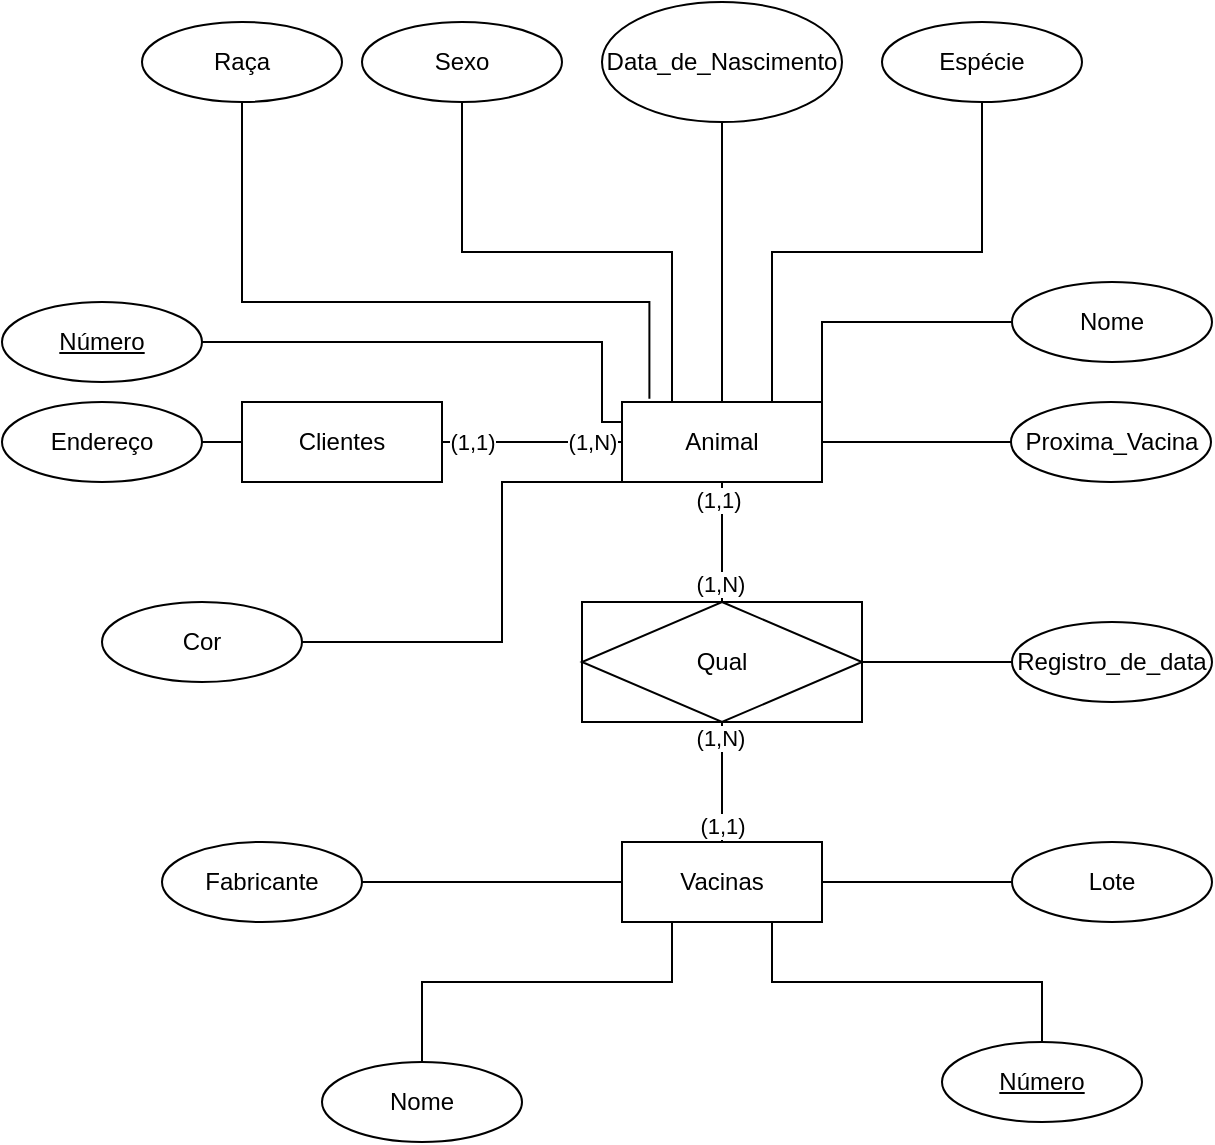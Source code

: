 <mxfile version="15.5.6" type="github">
  <diagram id="OfaU-4QBQ7z74oPHC75n" name="Page-1">
    <mxGraphModel dx="1240" dy="709" grid="1" gridSize="10" guides="1" tooltips="1" connect="1" arrows="1" fold="1" page="1" pageScale="1" pageWidth="1169" pageHeight="827" math="0" shadow="0">
      <root>
        <mxCell id="0" />
        <mxCell id="1" parent="0" />
        <mxCell id="XUh88vk4pK_r7VHz1ewa-23" style="edgeStyle=orthogonalEdgeStyle;rounded=0;orthogonalLoop=1;jettySize=auto;html=1;exitX=1;exitY=0.5;exitDx=0;exitDy=0;endArrow=none;endFill=0;" edge="1" parent="1" source="XUh88vk4pK_r7VHz1ewa-2" target="XUh88vk4pK_r7VHz1ewa-22">
          <mxGeometry relative="1" as="geometry" />
        </mxCell>
        <mxCell id="XUh88vk4pK_r7VHz1ewa-33" style="edgeStyle=orthogonalEdgeStyle;rounded=0;orthogonalLoop=1;jettySize=auto;html=1;exitX=0.75;exitY=0;exitDx=0;exitDy=0;entryX=0.5;entryY=1;entryDx=0;entryDy=0;endArrow=none;endFill=0;" edge="1" parent="1" source="XUh88vk4pK_r7VHz1ewa-2" target="XUh88vk4pK_r7VHz1ewa-32">
          <mxGeometry relative="1" as="geometry" />
        </mxCell>
        <mxCell id="XUh88vk4pK_r7VHz1ewa-35" style="edgeStyle=orthogonalEdgeStyle;rounded=0;orthogonalLoop=1;jettySize=auto;html=1;exitX=0.137;exitY=-0.041;exitDx=0;exitDy=0;entryX=0.5;entryY=1;entryDx=0;entryDy=0;endArrow=none;endFill=0;exitPerimeter=0;" edge="1" parent="1" source="XUh88vk4pK_r7VHz1ewa-2" target="XUh88vk4pK_r7VHz1ewa-34">
          <mxGeometry relative="1" as="geometry">
            <Array as="points">
              <mxPoint x="404" y="190" />
              <mxPoint x="200" y="190" />
            </Array>
          </mxGeometry>
        </mxCell>
        <mxCell id="XUh88vk4pK_r7VHz1ewa-38" style="edgeStyle=orthogonalEdgeStyle;rounded=0;orthogonalLoop=1;jettySize=auto;html=1;exitX=0;exitY=0.25;exitDx=0;exitDy=0;entryX=1;entryY=0.5;entryDx=0;entryDy=0;endArrow=none;endFill=0;" edge="1" parent="1" source="XUh88vk4pK_r7VHz1ewa-2" target="XUh88vk4pK_r7VHz1ewa-37">
          <mxGeometry relative="1" as="geometry">
            <Array as="points">
              <mxPoint x="380" y="250" />
              <mxPoint x="380" y="210" />
            </Array>
          </mxGeometry>
        </mxCell>
        <mxCell id="XUh88vk4pK_r7VHz1ewa-2" value="Animal" style="whiteSpace=wrap;html=1;align=center;" vertex="1" parent="1">
          <mxGeometry x="390" y="240" width="100" height="40" as="geometry" />
        </mxCell>
        <mxCell id="XUh88vk4pK_r7VHz1ewa-24" style="edgeStyle=orthogonalEdgeStyle;rounded=0;orthogonalLoop=1;jettySize=auto;html=1;exitX=0;exitY=0.5;exitDx=0;exitDy=0;entryX=1;entryY=0;entryDx=0;entryDy=0;endArrow=none;endFill=0;" edge="1" parent="1" source="XUh88vk4pK_r7VHz1ewa-3" target="XUh88vk4pK_r7VHz1ewa-2">
          <mxGeometry relative="1" as="geometry" />
        </mxCell>
        <mxCell id="XUh88vk4pK_r7VHz1ewa-3" value="Nome" style="ellipse;whiteSpace=wrap;html=1;align=center;" vertex="1" parent="1">
          <mxGeometry x="585" y="180" width="100" height="40" as="geometry" />
        </mxCell>
        <mxCell id="XUh88vk4pK_r7VHz1ewa-13" style="edgeStyle=orthogonalEdgeStyle;rounded=0;orthogonalLoop=1;jettySize=auto;html=1;exitX=0.5;exitY=1;exitDx=0;exitDy=0;entryX=0.5;entryY=0;entryDx=0;entryDy=0;endArrow=none;endFill=0;" edge="1" parent="1" source="XUh88vk4pK_r7VHz1ewa-4" target="XUh88vk4pK_r7VHz1ewa-7">
          <mxGeometry relative="1" as="geometry" />
        </mxCell>
        <mxCell id="XUh88vk4pK_r7VHz1ewa-18" value="(1,N)" style="edgeLabel;html=1;align=center;verticalAlign=middle;resizable=0;points=[];" vertex="1" connectable="0" parent="XUh88vk4pK_r7VHz1ewa-13">
          <mxGeometry x="-0.74" y="-1" relative="1" as="geometry">
            <mxPoint as="offset" />
          </mxGeometry>
        </mxCell>
        <mxCell id="XUh88vk4pK_r7VHz1ewa-19" value="(1,1)" style="edgeLabel;html=1;align=center;verticalAlign=middle;resizable=0;points=[];" vertex="1" connectable="0" parent="XUh88vk4pK_r7VHz1ewa-13">
          <mxGeometry x="0.737" relative="1" as="geometry">
            <mxPoint as="offset" />
          </mxGeometry>
        </mxCell>
        <mxCell id="XUh88vk4pK_r7VHz1ewa-14" style="edgeStyle=orthogonalEdgeStyle;rounded=0;orthogonalLoop=1;jettySize=auto;html=1;exitX=0.5;exitY=0;exitDx=0;exitDy=0;entryX=0.5;entryY=1;entryDx=0;entryDy=0;endArrow=none;endFill=0;" edge="1" parent="1" source="XUh88vk4pK_r7VHz1ewa-4" target="XUh88vk4pK_r7VHz1ewa-2">
          <mxGeometry relative="1" as="geometry" />
        </mxCell>
        <mxCell id="XUh88vk4pK_r7VHz1ewa-16" value="(1,N)" style="edgeLabel;html=1;align=center;verticalAlign=middle;resizable=0;points=[];" vertex="1" connectable="0" parent="XUh88vk4pK_r7VHz1ewa-14">
          <mxGeometry x="-0.705" y="1" relative="1" as="geometry">
            <mxPoint as="offset" />
          </mxGeometry>
        </mxCell>
        <mxCell id="XUh88vk4pK_r7VHz1ewa-17" value="(1,1)" style="edgeLabel;html=1;align=center;verticalAlign=middle;resizable=0;points=[];" vertex="1" connectable="0" parent="XUh88vk4pK_r7VHz1ewa-14">
          <mxGeometry x="0.708" y="2" relative="1" as="geometry">
            <mxPoint as="offset" />
          </mxGeometry>
        </mxCell>
        <mxCell id="XUh88vk4pK_r7VHz1ewa-21" style="edgeStyle=orthogonalEdgeStyle;rounded=0;orthogonalLoop=1;jettySize=auto;html=1;exitX=1;exitY=0.5;exitDx=0;exitDy=0;entryX=0;entryY=0.5;entryDx=0;entryDy=0;endArrow=none;endFill=0;" edge="1" parent="1" source="XUh88vk4pK_r7VHz1ewa-4" target="XUh88vk4pK_r7VHz1ewa-20">
          <mxGeometry relative="1" as="geometry" />
        </mxCell>
        <mxCell id="XUh88vk4pK_r7VHz1ewa-4" value="Qual" style="shape=associativeEntity;whiteSpace=wrap;html=1;align=center;" vertex="1" parent="1">
          <mxGeometry x="370" y="340" width="140" height="60" as="geometry" />
        </mxCell>
        <mxCell id="XUh88vk4pK_r7VHz1ewa-8" style="edgeStyle=orthogonalEdgeStyle;rounded=0;orthogonalLoop=1;jettySize=auto;html=1;exitX=1;exitY=0.5;exitDx=0;exitDy=0;endArrow=none;endFill=0;" edge="1" parent="1" source="XUh88vk4pK_r7VHz1ewa-6" target="XUh88vk4pK_r7VHz1ewa-2">
          <mxGeometry relative="1" as="geometry" />
        </mxCell>
        <mxCell id="XUh88vk4pK_r7VHz1ewa-11" value="(1,1)" style="edgeLabel;html=1;align=center;verticalAlign=middle;resizable=0;points=[];" vertex="1" connectable="0" parent="XUh88vk4pK_r7VHz1ewa-8">
          <mxGeometry x="-0.665" relative="1" as="geometry">
            <mxPoint as="offset" />
          </mxGeometry>
        </mxCell>
        <mxCell id="XUh88vk4pK_r7VHz1ewa-12" value="(1,N)" style="edgeLabel;html=1;align=center;verticalAlign=middle;resizable=0;points=[];" vertex="1" connectable="0" parent="XUh88vk4pK_r7VHz1ewa-8">
          <mxGeometry x="0.669" y="-2" relative="1" as="geometry">
            <mxPoint y="-2" as="offset" />
          </mxGeometry>
        </mxCell>
        <mxCell id="XUh88vk4pK_r7VHz1ewa-44" style="edgeStyle=orthogonalEdgeStyle;rounded=0;orthogonalLoop=1;jettySize=auto;html=1;exitX=0;exitY=0.5;exitDx=0;exitDy=0;entryX=1;entryY=0.5;entryDx=0;entryDy=0;endArrow=none;endFill=0;" edge="1" parent="1" source="XUh88vk4pK_r7VHz1ewa-6" target="XUh88vk4pK_r7VHz1ewa-43">
          <mxGeometry relative="1" as="geometry" />
        </mxCell>
        <mxCell id="XUh88vk4pK_r7VHz1ewa-6" value="Clientes" style="whiteSpace=wrap;html=1;align=center;" vertex="1" parent="1">
          <mxGeometry x="200" y="240" width="100" height="40" as="geometry" />
        </mxCell>
        <mxCell id="XUh88vk4pK_r7VHz1ewa-47" style="edgeStyle=orthogonalEdgeStyle;rounded=0;orthogonalLoop=1;jettySize=auto;html=1;exitX=1;exitY=0.5;exitDx=0;exitDy=0;entryX=0;entryY=0.5;entryDx=0;entryDy=0;endArrow=none;endFill=0;" edge="1" parent="1" source="XUh88vk4pK_r7VHz1ewa-7" target="XUh88vk4pK_r7VHz1ewa-46">
          <mxGeometry relative="1" as="geometry" />
        </mxCell>
        <mxCell id="XUh88vk4pK_r7VHz1ewa-49" style="edgeStyle=orthogonalEdgeStyle;rounded=0;orthogonalLoop=1;jettySize=auto;html=1;exitX=0.75;exitY=1;exitDx=0;exitDy=0;entryX=0.5;entryY=0;entryDx=0;entryDy=0;endArrow=none;endFill=0;" edge="1" parent="1" source="XUh88vk4pK_r7VHz1ewa-7" target="XUh88vk4pK_r7VHz1ewa-48">
          <mxGeometry relative="1" as="geometry" />
        </mxCell>
        <mxCell id="XUh88vk4pK_r7VHz1ewa-54" style="edgeStyle=orthogonalEdgeStyle;rounded=0;orthogonalLoop=1;jettySize=auto;html=1;exitX=0.25;exitY=1;exitDx=0;exitDy=0;entryX=0.5;entryY=0;entryDx=0;entryDy=0;endArrow=none;endFill=0;" edge="1" parent="1" source="XUh88vk4pK_r7VHz1ewa-7" target="XUh88vk4pK_r7VHz1ewa-53">
          <mxGeometry relative="1" as="geometry">
            <Array as="points">
              <mxPoint x="415" y="530" />
              <mxPoint x="290" y="530" />
            </Array>
          </mxGeometry>
        </mxCell>
        <mxCell id="XUh88vk4pK_r7VHz1ewa-7" value="Vacinas" style="whiteSpace=wrap;html=1;align=center;" vertex="1" parent="1">
          <mxGeometry x="390" y="460" width="100" height="40" as="geometry" />
        </mxCell>
        <mxCell id="XUh88vk4pK_r7VHz1ewa-20" value="Registro_de_data" style="ellipse;whiteSpace=wrap;html=1;align=center;" vertex="1" parent="1">
          <mxGeometry x="585" y="350" width="100" height="40" as="geometry" />
        </mxCell>
        <mxCell id="XUh88vk4pK_r7VHz1ewa-22" value="Proxima_Vacina" style="ellipse;whiteSpace=wrap;html=1;align=center;" vertex="1" parent="1">
          <mxGeometry x="584.5" y="240" width="100" height="40" as="geometry" />
        </mxCell>
        <mxCell id="XUh88vk4pK_r7VHz1ewa-26" style="edgeStyle=orthogonalEdgeStyle;rounded=0;orthogonalLoop=1;jettySize=auto;html=1;exitX=0.5;exitY=1;exitDx=0;exitDy=0;endArrow=none;endFill=0;entryX=0.25;entryY=0;entryDx=0;entryDy=0;" edge="1" parent="1" source="XUh88vk4pK_r7VHz1ewa-25" target="XUh88vk4pK_r7VHz1ewa-2">
          <mxGeometry relative="1" as="geometry">
            <mxPoint x="410" y="210" as="targetPoint" />
          </mxGeometry>
        </mxCell>
        <mxCell id="XUh88vk4pK_r7VHz1ewa-25" value="Sexo&lt;span style=&quot;color: rgba(0 , 0 , 0 , 0) ; font-family: monospace ; font-size: 0px&quot;&gt;%3CmxGraphModel%3E%3Croot%3E%3CmxCell%20id%3D%220%22%2F%3E%3CmxCell%20id%3D%221%22%20parent%3D%220%22%2F%3E%3CmxCell%20id%3D%222%22%20value%3D%22Attribute%22%20style%3D%22ellipse%3BwhiteSpace%3Dwrap%3Bhtml%3D1%3Balign%3Dcenter%3B%22%20vertex%3D%221%22%20parent%3D%221%22%3E%3CmxGeometry%20x%3D%22230%22%20y%3D%2290%22%20width%3D%22100%22%20height%3D%2240%22%20as%3D%22geometry%22%2F%3E%3C%2FmxCell%3E%3C%2Froot%3E%3C%2FmxGraphModel%3E&lt;/span&gt;" style="ellipse;whiteSpace=wrap;html=1;align=center;" vertex="1" parent="1">
          <mxGeometry x="260" y="50" width="100" height="40" as="geometry" />
        </mxCell>
        <mxCell id="XUh88vk4pK_r7VHz1ewa-28" style="edgeStyle=orthogonalEdgeStyle;rounded=0;orthogonalLoop=1;jettySize=auto;html=1;exitX=0.5;exitY=0;exitDx=0;exitDy=0;entryX=0.25;entryY=0;entryDx=0;entryDy=0;endArrow=none;endFill=0;" edge="1" parent="1" source="XUh88vk4pK_r7VHz1ewa-2" target="XUh88vk4pK_r7VHz1ewa-2">
          <mxGeometry relative="1" as="geometry" />
        </mxCell>
        <mxCell id="XUh88vk4pK_r7VHz1ewa-32" value="Espécie" style="ellipse;whiteSpace=wrap;html=1;align=center;" vertex="1" parent="1">
          <mxGeometry x="520" y="50" width="100" height="40" as="geometry" />
        </mxCell>
        <mxCell id="XUh88vk4pK_r7VHz1ewa-34" value="Raça" style="ellipse;whiteSpace=wrap;html=1;align=center;" vertex="1" parent="1">
          <mxGeometry x="150" y="50" width="100" height="40" as="geometry" />
        </mxCell>
        <mxCell id="XUh88vk4pK_r7VHz1ewa-37" value="&lt;u&gt;Número&lt;/u&gt;" style="ellipse;whiteSpace=wrap;html=1;align=center;" vertex="1" parent="1">
          <mxGeometry x="80" y="190" width="100" height="40" as="geometry" />
        </mxCell>
        <mxCell id="XUh88vk4pK_r7VHz1ewa-40" style="edgeStyle=orthogonalEdgeStyle;rounded=0;orthogonalLoop=1;jettySize=auto;html=1;exitX=0.5;exitY=1;exitDx=0;exitDy=0;endArrow=none;endFill=0;entryX=0.5;entryY=0;entryDx=0;entryDy=0;" edge="1" parent="1" source="XUh88vk4pK_r7VHz1ewa-39" target="XUh88vk4pK_r7VHz1ewa-2">
          <mxGeometry relative="1" as="geometry">
            <mxPoint x="430" y="240" as="targetPoint" />
          </mxGeometry>
        </mxCell>
        <mxCell id="XUh88vk4pK_r7VHz1ewa-39" value="Data_de_Nascimento" style="ellipse;whiteSpace=wrap;html=1;align=center;" vertex="1" parent="1">
          <mxGeometry x="380" y="40" width="120" height="60" as="geometry" />
        </mxCell>
        <mxCell id="XUh88vk4pK_r7VHz1ewa-42" style="edgeStyle=orthogonalEdgeStyle;rounded=0;orthogonalLoop=1;jettySize=auto;html=1;exitX=1;exitY=0.5;exitDx=0;exitDy=0;entryX=0;entryY=1;entryDx=0;entryDy=0;endArrow=none;endFill=0;" edge="1" parent="1" source="XUh88vk4pK_r7VHz1ewa-41" target="XUh88vk4pK_r7VHz1ewa-2">
          <mxGeometry relative="1" as="geometry">
            <Array as="points">
              <mxPoint x="330" y="360" />
              <mxPoint x="330" y="280" />
            </Array>
          </mxGeometry>
        </mxCell>
        <mxCell id="XUh88vk4pK_r7VHz1ewa-41" value="Cor" style="ellipse;whiteSpace=wrap;html=1;align=center;" vertex="1" parent="1">
          <mxGeometry x="130" y="340" width="100" height="40" as="geometry" />
        </mxCell>
        <mxCell id="XUh88vk4pK_r7VHz1ewa-43" value="Endereço" style="ellipse;whiteSpace=wrap;html=1;align=center;" vertex="1" parent="1">
          <mxGeometry x="80" y="240" width="100" height="40" as="geometry" />
        </mxCell>
        <mxCell id="XUh88vk4pK_r7VHz1ewa-46" value="Lote" style="ellipse;whiteSpace=wrap;html=1;align=center;" vertex="1" parent="1">
          <mxGeometry x="585" y="460" width="100" height="40" as="geometry" />
        </mxCell>
        <mxCell id="XUh88vk4pK_r7VHz1ewa-48" value="&lt;u&gt;Número&lt;/u&gt;" style="ellipse;whiteSpace=wrap;html=1;align=center;" vertex="1" parent="1">
          <mxGeometry x="550" y="560" width="100" height="40" as="geometry" />
        </mxCell>
        <mxCell id="XUh88vk4pK_r7VHz1ewa-51" style="edgeStyle=orthogonalEdgeStyle;rounded=0;orthogonalLoop=1;jettySize=auto;html=1;exitX=1;exitY=0.5;exitDx=0;exitDy=0;entryX=0;entryY=0.5;entryDx=0;entryDy=0;endArrow=none;endFill=0;" edge="1" parent="1" source="XUh88vk4pK_r7VHz1ewa-50" target="XUh88vk4pK_r7VHz1ewa-7">
          <mxGeometry relative="1" as="geometry" />
        </mxCell>
        <mxCell id="XUh88vk4pK_r7VHz1ewa-50" value="Fabricante" style="ellipse;whiteSpace=wrap;html=1;align=center;" vertex="1" parent="1">
          <mxGeometry x="160" y="460" width="100" height="40" as="geometry" />
        </mxCell>
        <mxCell id="XUh88vk4pK_r7VHz1ewa-53" value="Nome" style="ellipse;whiteSpace=wrap;html=1;align=center;" vertex="1" parent="1">
          <mxGeometry x="240" y="570" width="100" height="40" as="geometry" />
        </mxCell>
      </root>
    </mxGraphModel>
  </diagram>
</mxfile>
